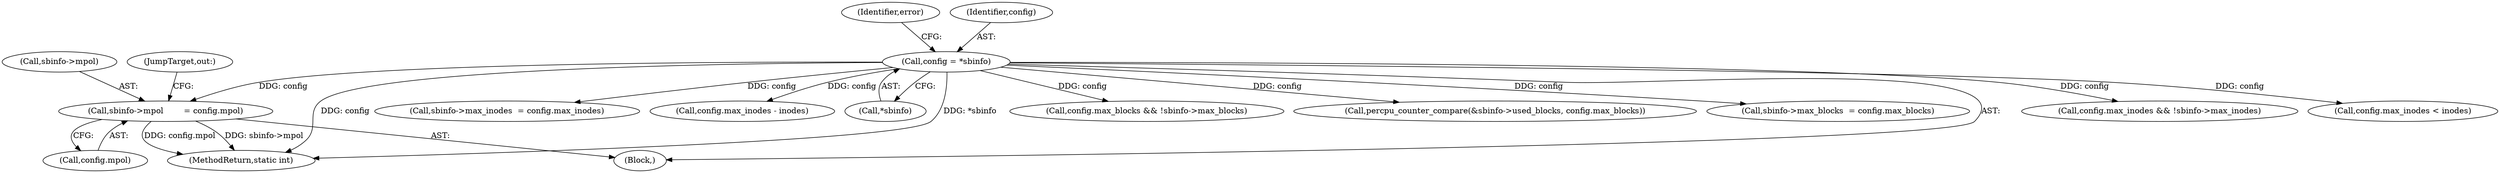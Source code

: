 digraph "0_linux_5f00110f7273f9ff04ac69a5f85bb535a4fd0987@pointer" {
"1000214" [label="(Call,sbinfo->mpol        = config.mpol)"];
"1000113" [label="(Call,config = *sbinfo)"];
"1000120" [label="(Identifier,error)"];
"1000175" [label="(Call,config.max_inodes && !sbinfo->max_inodes)"];
"1000158" [label="(Call,config.max_inodes < inodes)"];
"1000114" [label="(Identifier,config)"];
"1000215" [label="(Call,sbinfo->mpol)"];
"1000214" [label="(Call,sbinfo->mpol        = config.mpol)"];
"1000106" [label="(Block,)"];
"1000194" [label="(Call,sbinfo->max_inodes  = config.max_inodes)"];
"1000205" [label="(Call,config.max_inodes - inodes)"];
"1000113" [label="(Call,config = *sbinfo)"];
"1000115" [label="(Call,*sbinfo)"];
"1000229" [label="(MethodReturn,static int)"];
"1000221" [label="(JumpTarget,out:)"];
"1000218" [label="(Call,config.mpol)"];
"1000165" [label="(Call,config.max_blocks && !sbinfo->max_blocks)"];
"1000147" [label="(Call,percpu_counter_compare(&sbinfo->used_blocks, config.max_blocks))"];
"1000187" [label="(Call,sbinfo->max_blocks  = config.max_blocks)"];
"1000214" -> "1000106"  [label="AST: "];
"1000214" -> "1000218"  [label="CFG: "];
"1000215" -> "1000214"  [label="AST: "];
"1000218" -> "1000214"  [label="AST: "];
"1000221" -> "1000214"  [label="CFG: "];
"1000214" -> "1000229"  [label="DDG: config.mpol"];
"1000214" -> "1000229"  [label="DDG: sbinfo->mpol"];
"1000113" -> "1000214"  [label="DDG: config"];
"1000113" -> "1000106"  [label="AST: "];
"1000113" -> "1000115"  [label="CFG: "];
"1000114" -> "1000113"  [label="AST: "];
"1000115" -> "1000113"  [label="AST: "];
"1000120" -> "1000113"  [label="CFG: "];
"1000113" -> "1000229"  [label="DDG: config"];
"1000113" -> "1000229"  [label="DDG: *sbinfo"];
"1000113" -> "1000147"  [label="DDG: config"];
"1000113" -> "1000158"  [label="DDG: config"];
"1000113" -> "1000165"  [label="DDG: config"];
"1000113" -> "1000175"  [label="DDG: config"];
"1000113" -> "1000187"  [label="DDG: config"];
"1000113" -> "1000194"  [label="DDG: config"];
"1000113" -> "1000205"  [label="DDG: config"];
}
